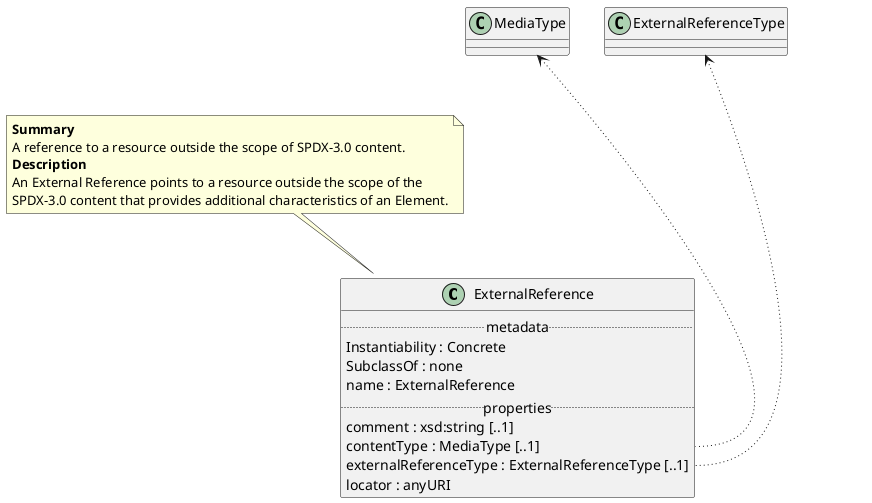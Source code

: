 @startuml
class ExternalReference {
.. metadata ..
    Instantiability : Concrete
    SubclassOf : none
    name : ExternalReference
.. properties ..
    comment : xsd:string [..1]
    contentType : MediaType [..1]
    externalReferenceType : ExternalReferenceType [..1]
    locator : anyURI 
}
note top of ExternalReference
<b>Summary</b>
A reference to a resource outside the scope of SPDX-3.0 content.
<b>Description</b>
An External Reference points to a resource outside the scope of the
SPDX-3.0 content that provides additional characteristics of an Element.
end note
"MediaType" <-[dotted]-- "ExternalReference::contentType"
"ExternalReferenceType" <-[dotted]-- "ExternalReference::externalReferenceType"
@enduml

